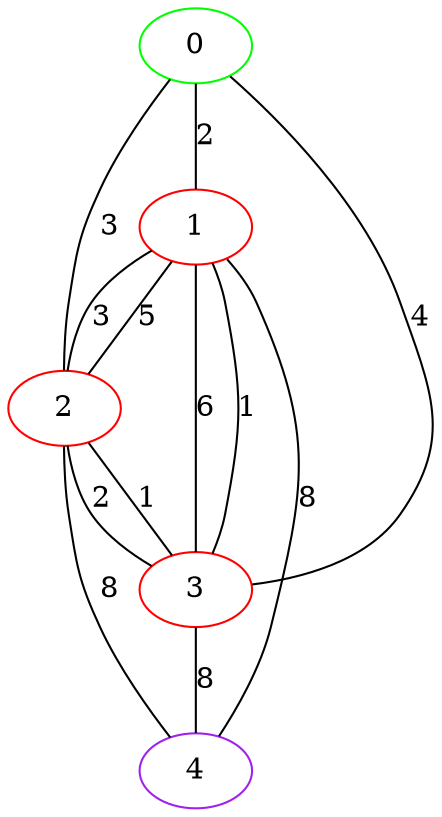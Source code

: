 graph "" {
0 [color=green, weight=2];
1 [color=red, weight=1];
2 [color=red, weight=1];
3 [color=red, weight=1];
4 [color=purple, weight=4];
0 -- 1  [key=0, label=2];
0 -- 2  [key=0, label=3];
0 -- 3  [key=0, label=4];
1 -- 2  [key=0, label=5];
1 -- 2  [key=1, label=3];
1 -- 3  [key=0, label=6];
1 -- 3  [key=1, label=1];
1 -- 4  [key=0, label=8];
2 -- 3  [key=0, label=1];
2 -- 3  [key=1, label=2];
2 -- 4  [key=0, label=8];
3 -- 4  [key=0, label=8];
}
